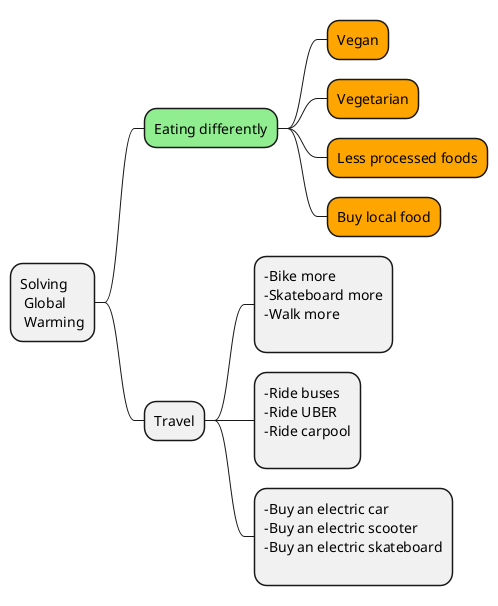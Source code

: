 @startmindmap Multilines

* Solving \n Global \n Warming
**[#lightgreen] Eating differently
***[#Orange] Vegan
***[#Orange] Vegetarian
***[#Orange] Less processed foods
***[#Orange] Buy local food
** Travel
***:-Bike more
-Skateboard more
-Walk more
;
***:-Ride buses
-Ride UBER
-Ride carpool
;
***:-Buy an electric car
-Buy an electric scooter
-Buy an electric skateboard
;

@endmindmap